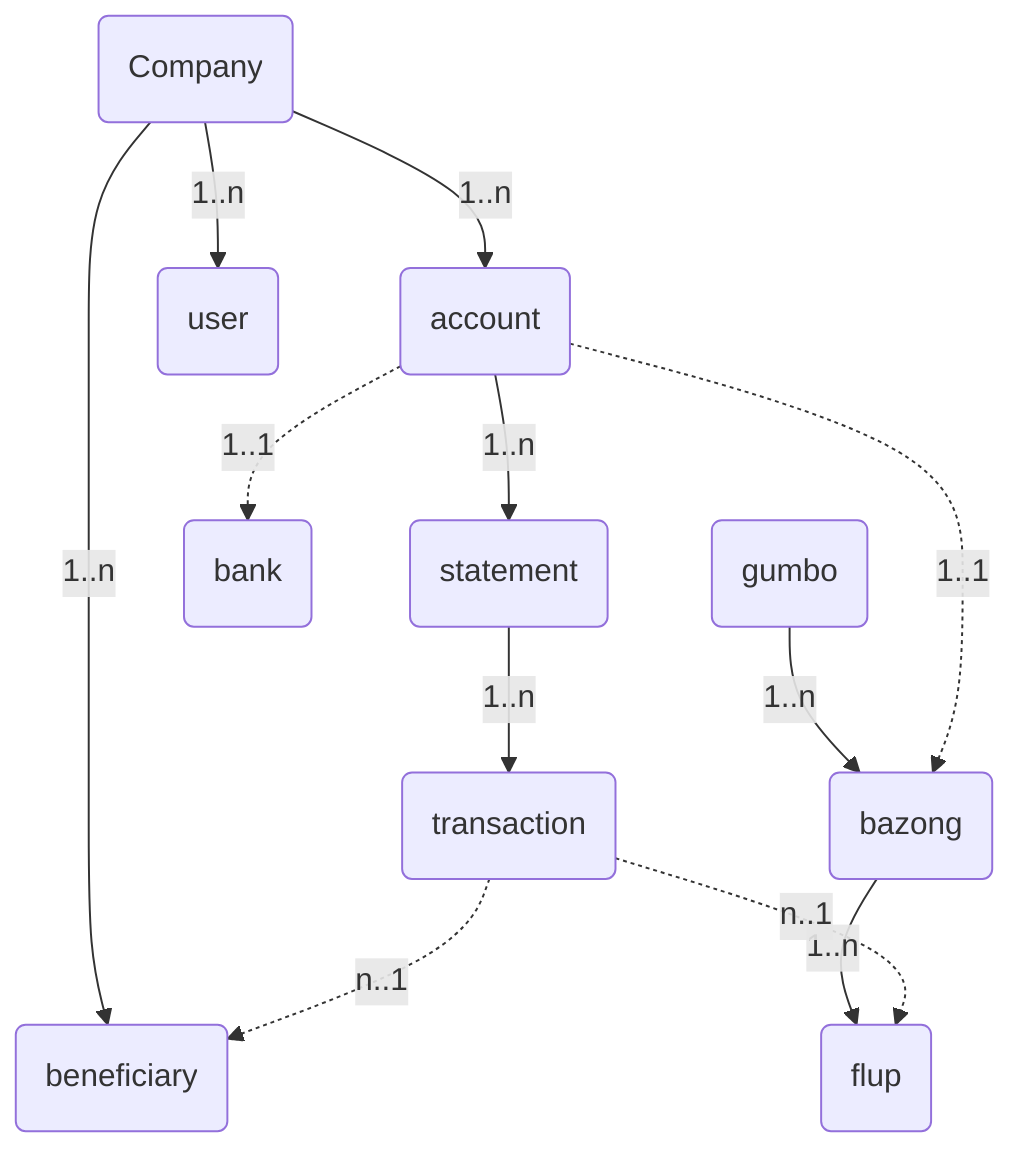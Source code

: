 graph TD

    company(Company)
    account(account)
    user(user)
    statement(statement)
    beneficiary(beneficiary)
    transaction(transaction)
    bank(bank)

    gumbo(gumbo)
    bazong(bazong)
    flup(flup)


    company-->|1..n|account
    company-->|1..n|user
    company-->|1..n|beneficiary
    account-.->|1..1|bank
    account-->|1..n|statement
    statement-->|1..n|transaction
    transaction-.->|n..1|beneficiary

    gumbo-->|1..n|bazong
    bazong-->|1..n|flup
    account-.->|1..1|bazong
    transaction-.->|n..1|flup